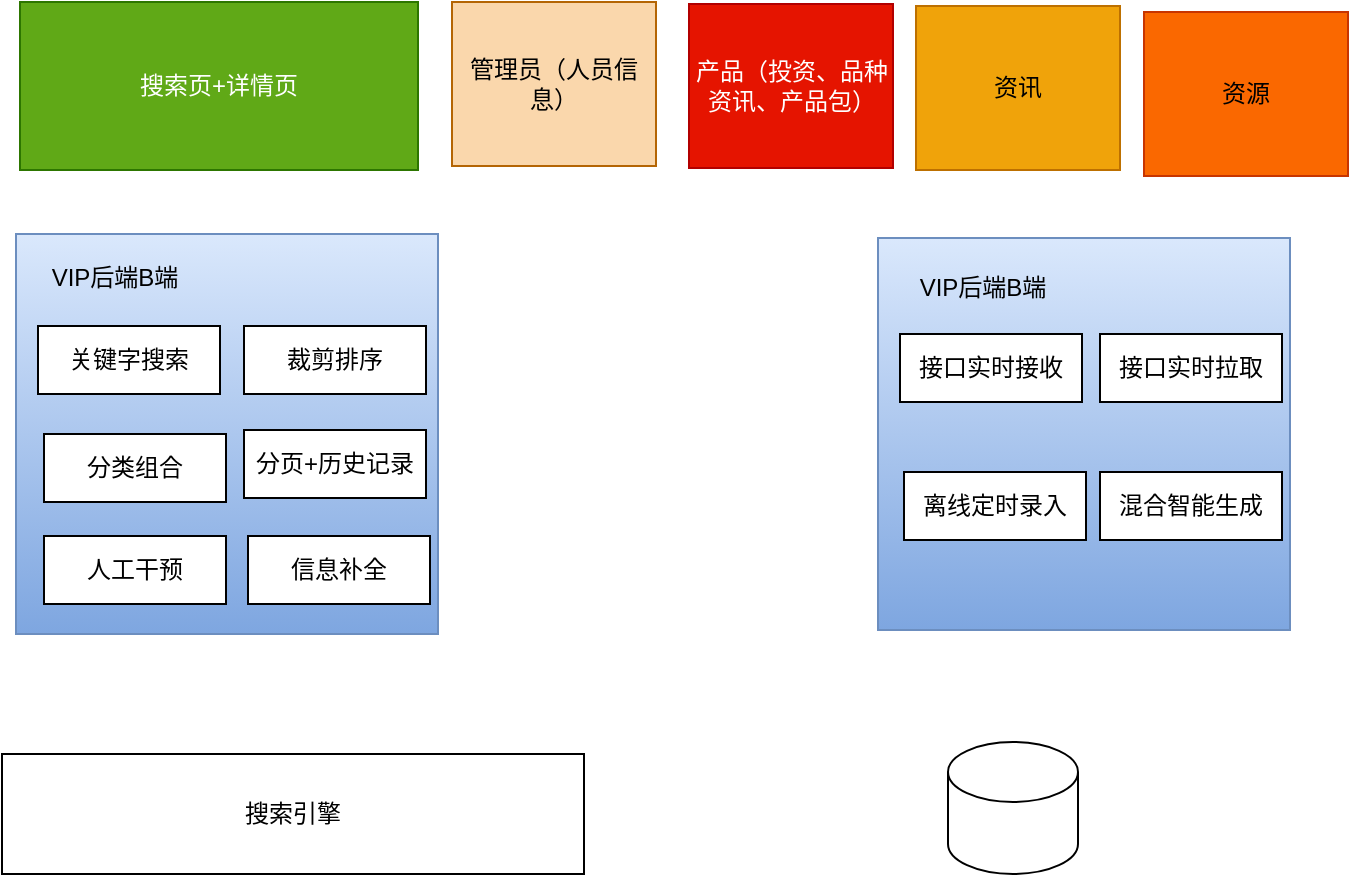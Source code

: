 <mxfile version="20.2.5" type="github">
  <diagram id="4PbbgPyRIV4iZopkt8vV" name="第 1 页">
    <mxGraphModel dx="2466" dy="1043" grid="0" gridSize="10" guides="1" tooltips="1" connect="1" arrows="1" fold="1" page="0" pageScale="1" pageWidth="827" pageHeight="1169" math="0" shadow="0">
      <root>
        <mxCell id="0" />
        <mxCell id="1" parent="0" />
        <mxCell id="_IdTHFLWwrt65iJZQWK_-1" value="搜索页+详情页" style="rounded=0;whiteSpace=wrap;html=1;fillColor=#60a917;strokeColor=#2D7600;fontColor=#ffffff;" vertex="1" parent="1">
          <mxGeometry x="-70" y="157" width="199" height="84" as="geometry" />
        </mxCell>
        <mxCell id="_IdTHFLWwrt65iJZQWK_-2" value="" style="rounded=0;whiteSpace=wrap;html=1;fillColor=#dae8fc;gradientColor=#7ea6e0;strokeColor=#6c8ebf;" vertex="1" parent="1">
          <mxGeometry x="-72" y="273" width="211" height="200" as="geometry" />
        </mxCell>
        <mxCell id="_IdTHFLWwrt65iJZQWK_-3" value="搜索引擎" style="rounded=0;whiteSpace=wrap;html=1;" vertex="1" parent="1">
          <mxGeometry x="-79" y="533" width="291" height="60" as="geometry" />
        </mxCell>
        <mxCell id="_IdTHFLWwrt65iJZQWK_-4" value="" style="rounded=0;whiteSpace=wrap;html=1;fillColor=#dae8fc;gradientColor=#7ea6e0;strokeColor=#6c8ebf;" vertex="1" parent="1">
          <mxGeometry x="359" y="275" width="206" height="196" as="geometry" />
        </mxCell>
        <mxCell id="_IdTHFLWwrt65iJZQWK_-5" value="" style="shape=cylinder3;whiteSpace=wrap;html=1;boundedLbl=1;backgroundOutline=1;size=15;" vertex="1" parent="1">
          <mxGeometry x="394" y="527" width="65" height="66" as="geometry" />
        </mxCell>
        <mxCell id="_IdTHFLWwrt65iJZQWK_-6" value="关键字搜索" style="rounded=0;whiteSpace=wrap;html=1;" vertex="1" parent="1">
          <mxGeometry x="-61" y="319" width="91" height="34" as="geometry" />
        </mxCell>
        <mxCell id="_IdTHFLWwrt65iJZQWK_-7" value="VIP后端B端" style="text;html=1;strokeColor=none;fillColor=none;align=center;verticalAlign=middle;whiteSpace=wrap;rounded=0;" vertex="1" parent="1">
          <mxGeometry x="-66" y="280" width="87" height="30" as="geometry" />
        </mxCell>
        <mxCell id="_IdTHFLWwrt65iJZQWK_-8" value="裁剪排序" style="rounded=0;whiteSpace=wrap;html=1;" vertex="1" parent="1">
          <mxGeometry x="42" y="319" width="91" height="34" as="geometry" />
        </mxCell>
        <mxCell id="_IdTHFLWwrt65iJZQWK_-9" value="分类组合" style="rounded=0;whiteSpace=wrap;html=1;" vertex="1" parent="1">
          <mxGeometry x="-58" y="373" width="91" height="34" as="geometry" />
        </mxCell>
        <mxCell id="_IdTHFLWwrt65iJZQWK_-10" value="分页+历史记录" style="rounded=0;whiteSpace=wrap;html=1;" vertex="1" parent="1">
          <mxGeometry x="42" y="371" width="91" height="34" as="geometry" />
        </mxCell>
        <mxCell id="_IdTHFLWwrt65iJZQWK_-11" value="人工干预" style="rounded=0;whiteSpace=wrap;html=1;" vertex="1" parent="1">
          <mxGeometry x="-58" y="424" width="91" height="34" as="geometry" />
        </mxCell>
        <mxCell id="_IdTHFLWwrt65iJZQWK_-12" value="信息补全" style="rounded=0;whiteSpace=wrap;html=1;" vertex="1" parent="1">
          <mxGeometry x="44" y="424" width="91" height="34" as="geometry" />
        </mxCell>
        <mxCell id="_IdTHFLWwrt65iJZQWK_-14" value="VIP后端B端" style="text;html=1;strokeColor=none;fillColor=none;align=center;verticalAlign=middle;whiteSpace=wrap;rounded=0;" vertex="1" parent="1">
          <mxGeometry x="370" y="285" width="83" height="30" as="geometry" />
        </mxCell>
        <mxCell id="_IdTHFLWwrt65iJZQWK_-15" value="接口实时接收" style="rounded=0;whiteSpace=wrap;html=1;" vertex="1" parent="1">
          <mxGeometry x="370" y="323" width="91" height="34" as="geometry" />
        </mxCell>
        <mxCell id="_IdTHFLWwrt65iJZQWK_-16" value="离线定时录入" style="rounded=0;whiteSpace=wrap;html=1;" vertex="1" parent="1">
          <mxGeometry x="372" y="392" width="91" height="34" as="geometry" />
        </mxCell>
        <mxCell id="_IdTHFLWwrt65iJZQWK_-17" value="接口实时拉取" style="rounded=0;whiteSpace=wrap;html=1;" vertex="1" parent="1">
          <mxGeometry x="470" y="323" width="91" height="34" as="geometry" />
        </mxCell>
        <mxCell id="_IdTHFLWwrt65iJZQWK_-18" value="混合智能生成" style="rounded=0;whiteSpace=wrap;html=1;" vertex="1" parent="1">
          <mxGeometry x="470" y="392" width="91" height="34" as="geometry" />
        </mxCell>
        <mxCell id="_IdTHFLWwrt65iJZQWK_-19" value="管理员（人员信息）" style="rounded=0;whiteSpace=wrap;html=1;fillColor=#fad7ac;strokeColor=#b46504;" vertex="1" parent="1">
          <mxGeometry x="146" y="157" width="102" height="82" as="geometry" />
        </mxCell>
        <mxCell id="_IdTHFLWwrt65iJZQWK_-20" value="产品（投资、品种资讯、产品包）" style="rounded=0;whiteSpace=wrap;html=1;fillColor=#e51400;fontColor=#ffffff;strokeColor=#B20000;" vertex="1" parent="1">
          <mxGeometry x="264.5" y="158" width="102" height="82" as="geometry" />
        </mxCell>
        <mxCell id="_IdTHFLWwrt65iJZQWK_-21" value="资讯" style="rounded=0;whiteSpace=wrap;html=1;fillColor=#f0a30a;fontColor=#000000;strokeColor=#BD7000;" vertex="1" parent="1">
          <mxGeometry x="378" y="159" width="102" height="82" as="geometry" />
        </mxCell>
        <mxCell id="_IdTHFLWwrt65iJZQWK_-22" value="资源" style="rounded=0;whiteSpace=wrap;html=1;fillColor=#fa6800;fontColor=#000000;strokeColor=#C73500;" vertex="1" parent="1">
          <mxGeometry x="492" y="162" width="102" height="82" as="geometry" />
        </mxCell>
      </root>
    </mxGraphModel>
  </diagram>
</mxfile>
